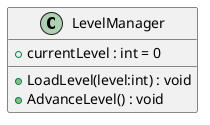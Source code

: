 @startuml
class LevelManager {
    + currentLevel : int = 0
    + LoadLevel(level:int) : void
    + AdvanceLevel() : void
}
@enduml
